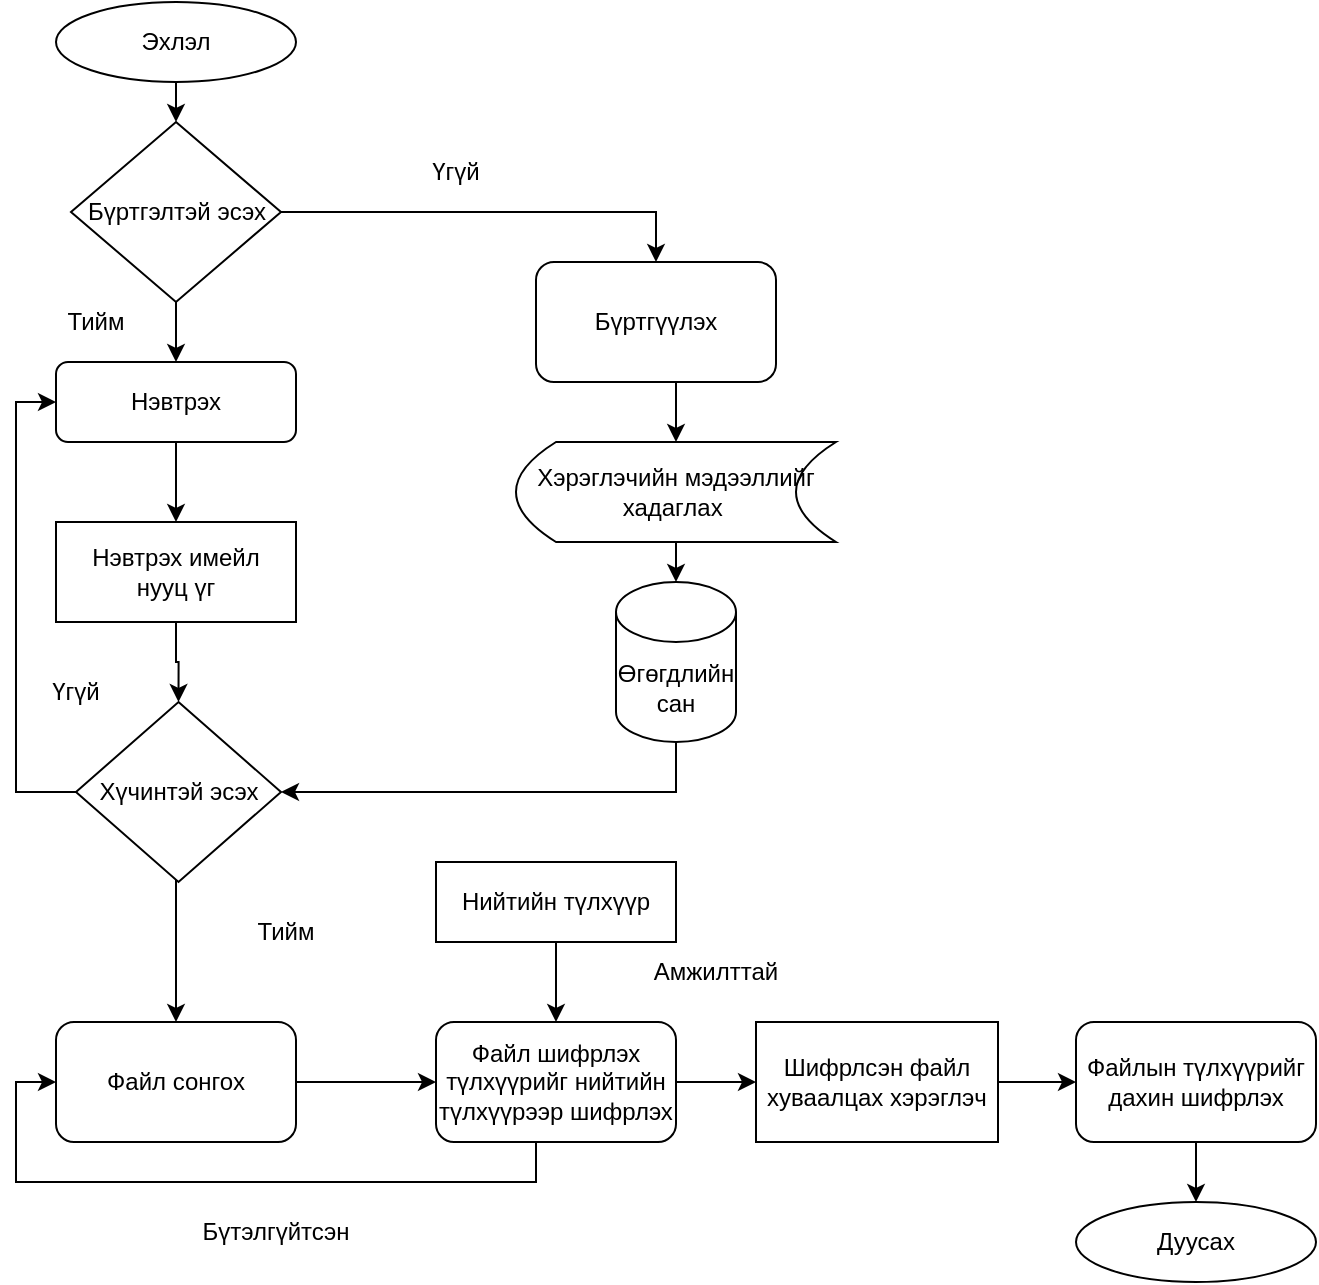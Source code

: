 <mxfile version="21.3.2" type="github">
  <diagram name="Page-1" id="GkzcyqgcytYp8V-X6onn">
    <mxGraphModel dx="1434" dy="800" grid="1" gridSize="10" guides="1" tooltips="1" connect="1" arrows="1" fold="1" page="1" pageScale="1" pageWidth="850" pageHeight="1100" math="0" shadow="0">
      <root>
        <mxCell id="0" />
        <mxCell id="1" parent="0" />
        <mxCell id="bOG6HlgoCdopPD-Y6SN3-1" value="Эхлэл" style="ellipse;whiteSpace=wrap;html=1;" vertex="1" parent="1">
          <mxGeometry x="340" y="210" width="120" height="40" as="geometry" />
        </mxCell>
        <mxCell id="bOG6HlgoCdopPD-Y6SN3-15" style="edgeStyle=orthogonalEdgeStyle;rounded=0;orthogonalLoop=1;jettySize=auto;html=1;entryX=0.5;entryY=0;entryDx=0;entryDy=0;" edge="1" parent="1" source="bOG6HlgoCdopPD-Y6SN3-2" target="bOG6HlgoCdopPD-Y6SN3-3">
          <mxGeometry relative="1" as="geometry" />
        </mxCell>
        <mxCell id="bOG6HlgoCdopPD-Y6SN3-18" style="edgeStyle=orthogonalEdgeStyle;rounded=0;orthogonalLoop=1;jettySize=auto;html=1;entryX=0.5;entryY=0;entryDx=0;entryDy=0;" edge="1" parent="1" source="bOG6HlgoCdopPD-Y6SN3-2" target="bOG6HlgoCdopPD-Y6SN3-4">
          <mxGeometry relative="1" as="geometry" />
        </mxCell>
        <mxCell id="bOG6HlgoCdopPD-Y6SN3-2" value="Бүртгэлтэй эсэх" style="rhombus;whiteSpace=wrap;html=1;" vertex="1" parent="1">
          <mxGeometry x="347.5" y="270" width="105" height="90" as="geometry" />
        </mxCell>
        <mxCell id="bOG6HlgoCdopPD-Y6SN3-20" style="edgeStyle=orthogonalEdgeStyle;rounded=0;orthogonalLoop=1;jettySize=auto;html=1;exitX=0.5;exitY=1;exitDx=0;exitDy=0;entryX=0.5;entryY=0;entryDx=0;entryDy=0;" edge="1" parent="1" source="bOG6HlgoCdopPD-Y6SN3-3" target="bOG6HlgoCdopPD-Y6SN3-17">
          <mxGeometry relative="1" as="geometry" />
        </mxCell>
        <mxCell id="bOG6HlgoCdopPD-Y6SN3-3" value="Бүртгүүлэх" style="rounded=1;whiteSpace=wrap;html=1;" vertex="1" parent="1">
          <mxGeometry x="580" y="340" width="120" height="60" as="geometry" />
        </mxCell>
        <mxCell id="bOG6HlgoCdopPD-Y6SN3-24" style="edgeStyle=orthogonalEdgeStyle;rounded=0;orthogonalLoop=1;jettySize=auto;html=1;exitX=0.5;exitY=1;exitDx=0;exitDy=0;" edge="1" parent="1" source="bOG6HlgoCdopPD-Y6SN3-4" target="bOG6HlgoCdopPD-Y6SN3-6">
          <mxGeometry relative="1" as="geometry" />
        </mxCell>
        <mxCell id="bOG6HlgoCdopPD-Y6SN3-4" value="Нэвтрэх" style="rounded=1;whiteSpace=wrap;html=1;" vertex="1" parent="1">
          <mxGeometry x="340" y="390" width="120" height="40" as="geometry" />
        </mxCell>
        <mxCell id="bOG6HlgoCdopPD-Y6SN3-23" style="edgeStyle=orthogonalEdgeStyle;rounded=0;orthogonalLoop=1;jettySize=auto;html=1;exitX=0.5;exitY=1;exitDx=0;exitDy=0;entryX=0.5;entryY=0;entryDx=0;entryDy=0;" edge="1" parent="1" source="bOG6HlgoCdopPD-Y6SN3-6" target="bOG6HlgoCdopPD-Y6SN3-7">
          <mxGeometry relative="1" as="geometry" />
        </mxCell>
        <mxCell id="bOG6HlgoCdopPD-Y6SN3-6" value="Нэвтрэх имейл&lt;br&gt;нууц үг" style="rounded=0;whiteSpace=wrap;html=1;" vertex="1" parent="1">
          <mxGeometry x="340" y="470" width="120" height="50" as="geometry" />
        </mxCell>
        <mxCell id="bOG6HlgoCdopPD-Y6SN3-25" style="edgeStyle=orthogonalEdgeStyle;rounded=0;orthogonalLoop=1;jettySize=auto;html=1;exitX=0;exitY=0.5;exitDx=0;exitDy=0;entryX=0;entryY=0.5;entryDx=0;entryDy=0;" edge="1" parent="1" source="bOG6HlgoCdopPD-Y6SN3-7" target="bOG6HlgoCdopPD-Y6SN3-4">
          <mxGeometry relative="1" as="geometry" />
        </mxCell>
        <mxCell id="bOG6HlgoCdopPD-Y6SN3-26" style="edgeStyle=orthogonalEdgeStyle;rounded=0;orthogonalLoop=1;jettySize=auto;html=1;exitX=0.5;exitY=1;exitDx=0;exitDy=0;entryX=0.5;entryY=0;entryDx=0;entryDy=0;" edge="1" parent="1" source="bOG6HlgoCdopPD-Y6SN3-7" target="bOG6HlgoCdopPD-Y6SN3-8">
          <mxGeometry relative="1" as="geometry">
            <Array as="points">
              <mxPoint x="400" y="630" />
            </Array>
          </mxGeometry>
        </mxCell>
        <mxCell id="bOG6HlgoCdopPD-Y6SN3-7" value="Хүчинтэй эсэх" style="rhombus;whiteSpace=wrap;html=1;" vertex="1" parent="1">
          <mxGeometry x="350" y="560" width="102.5" height="90" as="geometry" />
        </mxCell>
        <mxCell id="bOG6HlgoCdopPD-Y6SN3-28" style="edgeStyle=orthogonalEdgeStyle;rounded=0;orthogonalLoop=1;jettySize=auto;html=1;exitX=1;exitY=0.5;exitDx=0;exitDy=0;entryX=0;entryY=0.5;entryDx=0;entryDy=0;" edge="1" parent="1" source="bOG6HlgoCdopPD-Y6SN3-8" target="bOG6HlgoCdopPD-Y6SN3-9">
          <mxGeometry relative="1" as="geometry">
            <Array as="points">
              <mxPoint x="520" y="750" />
            </Array>
          </mxGeometry>
        </mxCell>
        <mxCell id="bOG6HlgoCdopPD-Y6SN3-8" value="Файл сонгох" style="rounded=1;whiteSpace=wrap;html=1;" vertex="1" parent="1">
          <mxGeometry x="340" y="720" width="120" height="60" as="geometry" />
        </mxCell>
        <mxCell id="bOG6HlgoCdopPD-Y6SN3-27" style="edgeStyle=orthogonalEdgeStyle;rounded=0;orthogonalLoop=1;jettySize=auto;html=1;exitX=0.5;exitY=1;exitDx=0;exitDy=0;entryX=0;entryY=0.5;entryDx=0;entryDy=0;" edge="1" parent="1" source="bOG6HlgoCdopPD-Y6SN3-9" target="bOG6HlgoCdopPD-Y6SN3-8">
          <mxGeometry relative="1" as="geometry">
            <Array as="points">
              <mxPoint x="580" y="800" />
              <mxPoint x="320" y="800" />
              <mxPoint x="320" y="750" />
            </Array>
          </mxGeometry>
        </mxCell>
        <mxCell id="bOG6HlgoCdopPD-Y6SN3-30" style="edgeStyle=orthogonalEdgeStyle;rounded=0;orthogonalLoop=1;jettySize=auto;html=1;exitX=1;exitY=0.5;exitDx=0;exitDy=0;entryX=0;entryY=0.5;entryDx=0;entryDy=0;" edge="1" parent="1" source="bOG6HlgoCdopPD-Y6SN3-9" target="bOG6HlgoCdopPD-Y6SN3-10">
          <mxGeometry relative="1" as="geometry" />
        </mxCell>
        <mxCell id="bOG6HlgoCdopPD-Y6SN3-9" value="Файл шифрлэх түлхүүрийг нийтийн түлхүүрээр шифрлэх" style="rounded=1;whiteSpace=wrap;html=1;" vertex="1" parent="1">
          <mxGeometry x="530" y="720" width="120" height="60" as="geometry" />
        </mxCell>
        <mxCell id="bOG6HlgoCdopPD-Y6SN3-31" style="edgeStyle=orthogonalEdgeStyle;rounded=0;orthogonalLoop=1;jettySize=auto;html=1;exitX=1;exitY=0.5;exitDx=0;exitDy=0;entryX=0;entryY=0.5;entryDx=0;entryDy=0;" edge="1" parent="1" source="bOG6HlgoCdopPD-Y6SN3-10" target="bOG6HlgoCdopPD-Y6SN3-11">
          <mxGeometry relative="1" as="geometry" />
        </mxCell>
        <mxCell id="bOG6HlgoCdopPD-Y6SN3-10" value="Шифрлсэн файл хуваалцах хэрэглэч" style="rounded=0;whiteSpace=wrap;html=1;" vertex="1" parent="1">
          <mxGeometry x="690" y="720" width="121" height="60" as="geometry" />
        </mxCell>
        <mxCell id="bOG6HlgoCdopPD-Y6SN3-32" value="" style="edgeStyle=orthogonalEdgeStyle;rounded=0;orthogonalLoop=1;jettySize=auto;html=1;" edge="1" parent="1" source="bOG6HlgoCdopPD-Y6SN3-11" target="bOG6HlgoCdopPD-Y6SN3-13">
          <mxGeometry relative="1" as="geometry" />
        </mxCell>
        <mxCell id="bOG6HlgoCdopPD-Y6SN3-11" value="Файлын түлхүүрийг дахин шифрлэх" style="rounded=1;whiteSpace=wrap;html=1;" vertex="1" parent="1">
          <mxGeometry x="850" y="720" width="120" height="60" as="geometry" />
        </mxCell>
        <mxCell id="bOG6HlgoCdopPD-Y6SN3-29" style="edgeStyle=orthogonalEdgeStyle;rounded=0;orthogonalLoop=1;jettySize=auto;html=1;exitX=0.5;exitY=1;exitDx=0;exitDy=0;entryX=0.5;entryY=0;entryDx=0;entryDy=0;" edge="1" parent="1" source="bOG6HlgoCdopPD-Y6SN3-12" target="bOG6HlgoCdopPD-Y6SN3-9">
          <mxGeometry relative="1" as="geometry">
            <Array as="points">
              <mxPoint x="590" y="670" />
            </Array>
          </mxGeometry>
        </mxCell>
        <mxCell id="bOG6HlgoCdopPD-Y6SN3-12" value="Нийтийн түлхүүр" style="rounded=0;whiteSpace=wrap;html=1;" vertex="1" parent="1">
          <mxGeometry x="530" y="640" width="120" height="40" as="geometry" />
        </mxCell>
        <mxCell id="bOG6HlgoCdopPD-Y6SN3-13" value="Дуусах" style="ellipse;whiteSpace=wrap;html=1;" vertex="1" parent="1">
          <mxGeometry x="850" y="810" width="120" height="40" as="geometry" />
        </mxCell>
        <mxCell id="bOG6HlgoCdopPD-Y6SN3-14" value="" style="endArrow=classic;html=1;rounded=0;exitX=0.5;exitY=1;exitDx=0;exitDy=0;entryX=0.5;entryY=0;entryDx=0;entryDy=0;" edge="1" parent="1" source="bOG6HlgoCdopPD-Y6SN3-1" target="bOG6HlgoCdopPD-Y6SN3-2">
          <mxGeometry width="50" height="50" relative="1" as="geometry">
            <mxPoint x="400" y="570" as="sourcePoint" />
            <mxPoint x="450" y="520" as="targetPoint" />
          </mxGeometry>
        </mxCell>
        <mxCell id="bOG6HlgoCdopPD-Y6SN3-22" style="edgeStyle=orthogonalEdgeStyle;rounded=0;orthogonalLoop=1;jettySize=auto;html=1;exitX=0.5;exitY=1;exitDx=0;exitDy=0;exitPerimeter=0;entryX=1;entryY=0.5;entryDx=0;entryDy=0;" edge="1" parent="1" source="bOG6HlgoCdopPD-Y6SN3-16" target="bOG6HlgoCdopPD-Y6SN3-7">
          <mxGeometry relative="1" as="geometry" />
        </mxCell>
        <mxCell id="bOG6HlgoCdopPD-Y6SN3-16" value="Өгөгдлийн сан" style="shape=cylinder3;whiteSpace=wrap;html=1;boundedLbl=1;backgroundOutline=1;size=15;" vertex="1" parent="1">
          <mxGeometry x="620" y="500" width="60" height="80" as="geometry" />
        </mxCell>
        <mxCell id="bOG6HlgoCdopPD-Y6SN3-21" style="edgeStyle=orthogonalEdgeStyle;rounded=0;orthogonalLoop=1;jettySize=auto;html=1;exitX=0.5;exitY=1;exitDx=0;exitDy=0;entryX=0.5;entryY=0;entryDx=0;entryDy=0;entryPerimeter=0;" edge="1" parent="1" source="bOG6HlgoCdopPD-Y6SN3-17" target="bOG6HlgoCdopPD-Y6SN3-16">
          <mxGeometry relative="1" as="geometry" />
        </mxCell>
        <mxCell id="bOG6HlgoCdopPD-Y6SN3-17" value="Хэрэглэчийн мэдээллийг хадаглах&amp;nbsp;" style="shape=dataStorage;whiteSpace=wrap;html=1;fixedSize=1;" vertex="1" parent="1">
          <mxGeometry x="570" y="430" width="160" height="50" as="geometry" />
        </mxCell>
        <mxCell id="bOG6HlgoCdopPD-Y6SN3-33" value="Тийм" style="text;strokeColor=none;align=center;fillColor=none;html=1;verticalAlign=middle;whiteSpace=wrap;rounded=0;" vertex="1" parent="1">
          <mxGeometry x="330" y="355" width="60" height="30" as="geometry" />
        </mxCell>
        <mxCell id="bOG6HlgoCdopPD-Y6SN3-34" value="Үгүй" style="text;strokeColor=none;align=center;fillColor=none;html=1;verticalAlign=middle;whiteSpace=wrap;rounded=0;" vertex="1" parent="1">
          <mxGeometry x="320" y="540" width="60" height="30" as="geometry" />
        </mxCell>
        <mxCell id="bOG6HlgoCdopPD-Y6SN3-35" value="Үгүй" style="text;strokeColor=none;align=center;fillColor=none;html=1;verticalAlign=middle;whiteSpace=wrap;rounded=0;" vertex="1" parent="1">
          <mxGeometry x="510" y="280" width="60" height="30" as="geometry" />
        </mxCell>
        <mxCell id="bOG6HlgoCdopPD-Y6SN3-36" value="Тийм" style="text;strokeColor=none;align=center;fillColor=none;html=1;verticalAlign=middle;whiteSpace=wrap;rounded=0;" vertex="1" parent="1">
          <mxGeometry x="425" y="660" width="60" height="30" as="geometry" />
        </mxCell>
        <mxCell id="bOG6HlgoCdopPD-Y6SN3-37" value="Бүтэлгүйтсэн" style="text;strokeColor=none;align=center;fillColor=none;html=1;verticalAlign=middle;whiteSpace=wrap;rounded=0;" vertex="1" parent="1">
          <mxGeometry x="420" y="810" width="60" height="30" as="geometry" />
        </mxCell>
        <mxCell id="bOG6HlgoCdopPD-Y6SN3-38" value="Амжилттай" style="text;strokeColor=none;align=center;fillColor=none;html=1;verticalAlign=middle;whiteSpace=wrap;rounded=0;" vertex="1" parent="1">
          <mxGeometry x="640" y="680" width="60" height="30" as="geometry" />
        </mxCell>
      </root>
    </mxGraphModel>
  </diagram>
</mxfile>
